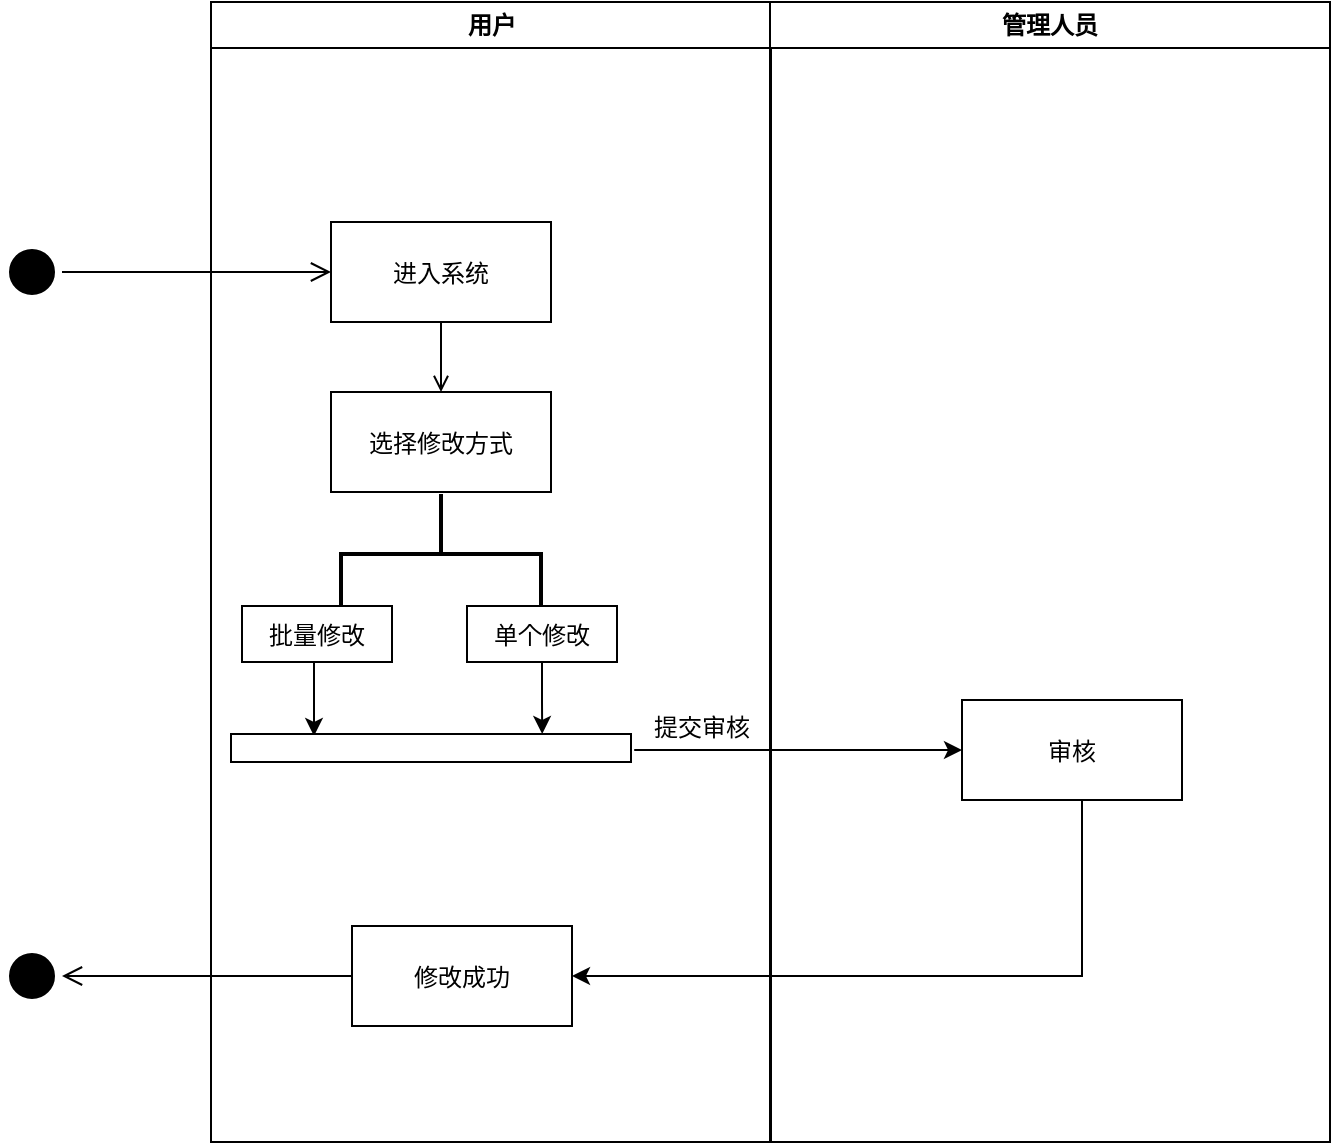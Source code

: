 <mxfile version="10.6.5" type="github"><diagram name="Page-1" id="e7e014a7-5840-1c2e-5031-d8a46d1fe8dd"><mxGraphModel dx="914" dy="616" grid="1" gridSize="10" guides="1" tooltips="1" connect="1" arrows="1" fold="1" page="1" pageScale="1" pageWidth="1169" pageHeight="826" background="#ffffff" math="0" shadow="0"><root><mxCell id="0"/><mxCell id="1" parent="0"/><mxCell id="2" value="用户" style="swimlane;whiteSpace=wrap" parent="1" vertex="1"><mxGeometry x="164.5" y="128" width="280" height="570" as="geometry"/></mxCell><mxCell id="7" value="进入系统" style="strokeColor=#000000;" parent="2" vertex="1"><mxGeometry x="60" y="110" width="110" height="50" as="geometry"/></mxCell><mxCell id="8" value="选择修改方式" style="strokeColor=#000000;" parent="2" vertex="1"><mxGeometry x="60" y="195" width="110" height="50" as="geometry"/></mxCell><mxCell id="9" value="" style="endArrow=open;strokeColor=#000000;endFill=1;rounded=0" parent="2" source="7" target="8" edge="1"><mxGeometry relative="1" as="geometry"/></mxCell><mxCell id="18" value="修改成功" style="strokeColor=#000000;" parent="2" vertex="1"><mxGeometry x="70.5" y="462" width="110" height="50" as="geometry"/></mxCell><mxCell id="aK4AkXiZkHFidS2M6m4p-19" value="" style="strokeWidth=2;html=1;shape=mxgraph.flowchart.annotation_2;align=left;pointerEvents=1;fillColor=none;rotation=90;" vertex="1" parent="2"><mxGeometry x="85" y="226" width="60" height="100" as="geometry"/></mxCell><mxCell id="aK4AkXiZkHFidS2M6m4p-30" value="" style="edgeStyle=orthogonalEdgeStyle;rounded=0;orthogonalLoop=1;jettySize=auto;html=1;strokeColor=#000000;entryX=0.778;entryY=0;entryDx=0;entryDy=0;entryPerimeter=0;" edge="1" parent="2" source="aK4AkXiZkHFidS2M6m4p-24" target="aK4AkXiZkHFidS2M6m4p-26"><mxGeometry relative="1" as="geometry"><mxPoint x="165.5" y="410" as="targetPoint"/></mxGeometry></mxCell><mxCell id="aK4AkXiZkHFidS2M6m4p-24" value="单个修改" style="strokeColor=#000000;" vertex="1" parent="2"><mxGeometry x="128" y="302" width="75" height="28" as="geometry"/></mxCell><mxCell id="aK4AkXiZkHFidS2M6m4p-28" value="" style="edgeStyle=orthogonalEdgeStyle;rounded=0;orthogonalLoop=1;jettySize=auto;html=1;strokeColor=#000000;entryX=0.228;entryY=0.071;entryDx=0;entryDy=0;entryPerimeter=0;" edge="1" parent="2"><mxGeometry relative="1" as="geometry"><mxPoint x="49.5" y="330" as="sourcePoint"/><mxPoint x="51.5" y="367" as="targetPoint"/></mxGeometry></mxCell><mxCell id="aK4AkXiZkHFidS2M6m4p-25" value="批量修改" style="strokeColor=#000000;" vertex="1" parent="2"><mxGeometry x="15.5" y="302" width="75" height="28" as="geometry"/></mxCell><mxCell id="aK4AkXiZkHFidS2M6m4p-26" value="" style="verticalLabelPosition=bottom;verticalAlign=top;html=1;shape=mxgraph.basic.rect;fillColor=#ffffff;fillColor2=none;strokeColor=#000000;strokeWidth=1;size=20;indent=5;" vertex="1" parent="2"><mxGeometry x="10" y="366" width="200" height="14" as="geometry"/></mxCell><mxCell id="aK4AkXiZkHFidS2M6m4p-44" value="提交审核" style="text;html=1;resizable=0;points=[];autosize=1;align=left;verticalAlign=top;spacingTop=-4;" vertex="1" parent="2"><mxGeometry x="219.5" y="353" width="60" height="20" as="geometry"/></mxCell><mxCell id="aK4AkXiZkHFidS2M6m4p-31" value="管理人员" style="swimlane;whiteSpace=wrap" vertex="1" parent="1"><mxGeometry x="444" y="128" width="280" height="570" as="geometry"/></mxCell><mxCell id="aK4AkXiZkHFidS2M6m4p-35" value="审核" style="strokeColor=#000000;" vertex="1" parent="aK4AkXiZkHFidS2M6m4p-31"><mxGeometry x="96" y="349" width="110" height="50" as="geometry"/></mxCell><mxCell id="5" value="" style="ellipse;shape=startState;fillColor=#000000;strokeColor=#000000;" parent="1" vertex="1"><mxGeometry x="60" y="248" width="30" height="30" as="geometry"/></mxCell><mxCell id="6" value="" style="edgeStyle=elbowEdgeStyle;elbow=horizontal;verticalAlign=bottom;endArrow=open;endSize=8;strokeColor=#000000;endFill=1;rounded=0" parent="1" source="5" target="7" edge="1"><mxGeometry x="264.5" y="168" as="geometry"><mxPoint x="279.5" y="238" as="targetPoint"/></mxGeometry></mxCell><mxCell id="kUTlrGvpnHdoP85aYLGa-52" value="" style="ellipse;shape=startState;fillColor=#000000;strokeColor=#000000;" parent="1" vertex="1"><mxGeometry x="60" y="600" width="30" height="30" as="geometry"/></mxCell><mxCell id="kUTlrGvpnHdoP85aYLGa-53" value="" style="edgeStyle=elbowEdgeStyle;elbow=horizontal;verticalAlign=bottom;endArrow=open;endSize=8;strokeColor=#000000;endFill=1;rounded=0;exitX=0;exitY=0.5;exitDx=0;exitDy=0;" parent="1" source="18" target="kUTlrGvpnHdoP85aYLGa-52" edge="1"><mxGeometry x="274.5" y="178" as="geometry"><mxPoint x="234.5" y="273" as="targetPoint"/><mxPoint x="100" y="273" as="sourcePoint"/></mxGeometry></mxCell><mxCell id="aK4AkXiZkHFidS2M6m4p-43" value="" style="endArrow=classic;html=1;strokeColor=#000000;entryX=0;entryY=0.5;entryDx=0;entryDy=0;exitX=1.008;exitY=0.571;exitDx=0;exitDy=0;exitPerimeter=0;" edge="1" parent="1" source="aK4AkXiZkHFidS2M6m4p-26" target="aK4AkXiZkHFidS2M6m4p-35"><mxGeometry width="50" height="50" relative="1" as="geometry"><mxPoint x="460" y="540" as="sourcePoint"/><mxPoint x="510" y="490" as="targetPoint"/></mxGeometry></mxCell><mxCell id="aK4AkXiZkHFidS2M6m4p-46" value="" style="edgeStyle=orthogonalEdgeStyle;rounded=0;orthogonalLoop=1;jettySize=auto;html=1;strokeColor=#000000;entryX=1;entryY=0.5;entryDx=0;entryDy=0;" edge="1" parent="1" source="aK4AkXiZkHFidS2M6m4p-35" target="18"><mxGeometry relative="1" as="geometry"><mxPoint x="595" y="607" as="targetPoint"/><Array as="points"><mxPoint x="600" y="615"/></Array></mxGeometry></mxCell></root></mxGraphModel></diagram></mxfile>